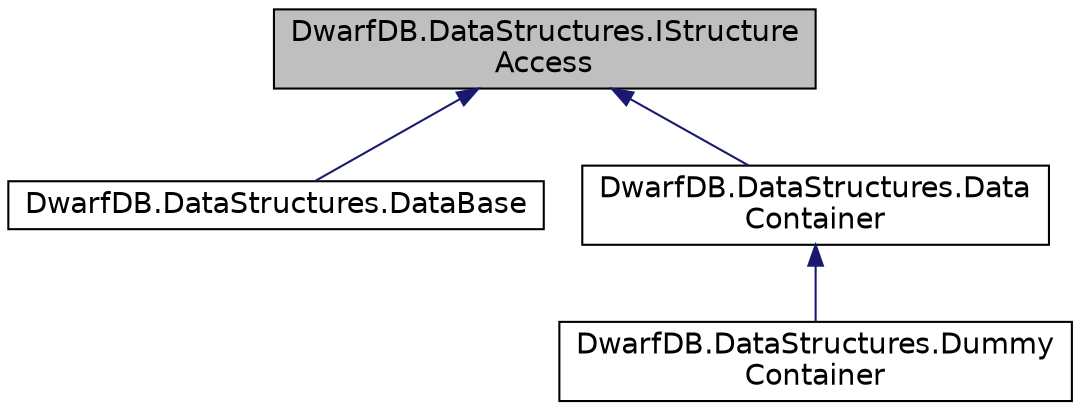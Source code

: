 digraph "DwarfDB.DataStructures.IStructureAccess"
{
  edge [fontname="Helvetica",fontsize="14",labelfontname="Helvetica",labelfontsize="14"];
  node [fontname="Helvetica",fontsize="14",shape=record];
  Node1 [label="DwarfDB.DataStructures.IStructure\lAccess",height=0.2,width=0.4,color="black", fillcolor="grey75", style="filled", fontcolor="black"];
  Node1 -> Node2 [dir="back",color="midnightblue",fontsize="14",style="solid",fontname="Helvetica"];
  Node2 [label="DwarfDB.DataStructures.DataBase",height=0.2,width=0.4,color="black", fillcolor="white", style="filled",URL="$da/dfc/class_dwarf_d_b_1_1_data_structures_1_1_data_base.html",tooltip="A class for database object "];
  Node1 -> Node3 [dir="back",color="midnightblue",fontsize="14",style="solid",fontname="Helvetica"];
  Node3 [label="DwarfDB.DataStructures.Data\lContainer",height=0.2,width=0.4,color="black", fillcolor="white", style="filled",URL="$d0/dbb/class_dwarf_d_b_1_1_data_structures_1_1_data_container.html",tooltip="DataContainer is the base element of DwarfDB data structure "];
  Node3 -> Node4 [dir="back",color="midnightblue",fontsize="14",style="solid",fontname="Helvetica"];
  Node4 [label="DwarfDB.DataStructures.Dummy\lContainer",height=0.2,width=0.4,color="black", fillcolor="white", style="filled",URL="$d1/de3/class_dwarf_d_b_1_1_data_structures_1_1_dummy_container.html",tooltip="DummyContainer class - it&#39;s class for using instead of NULL "];
}
